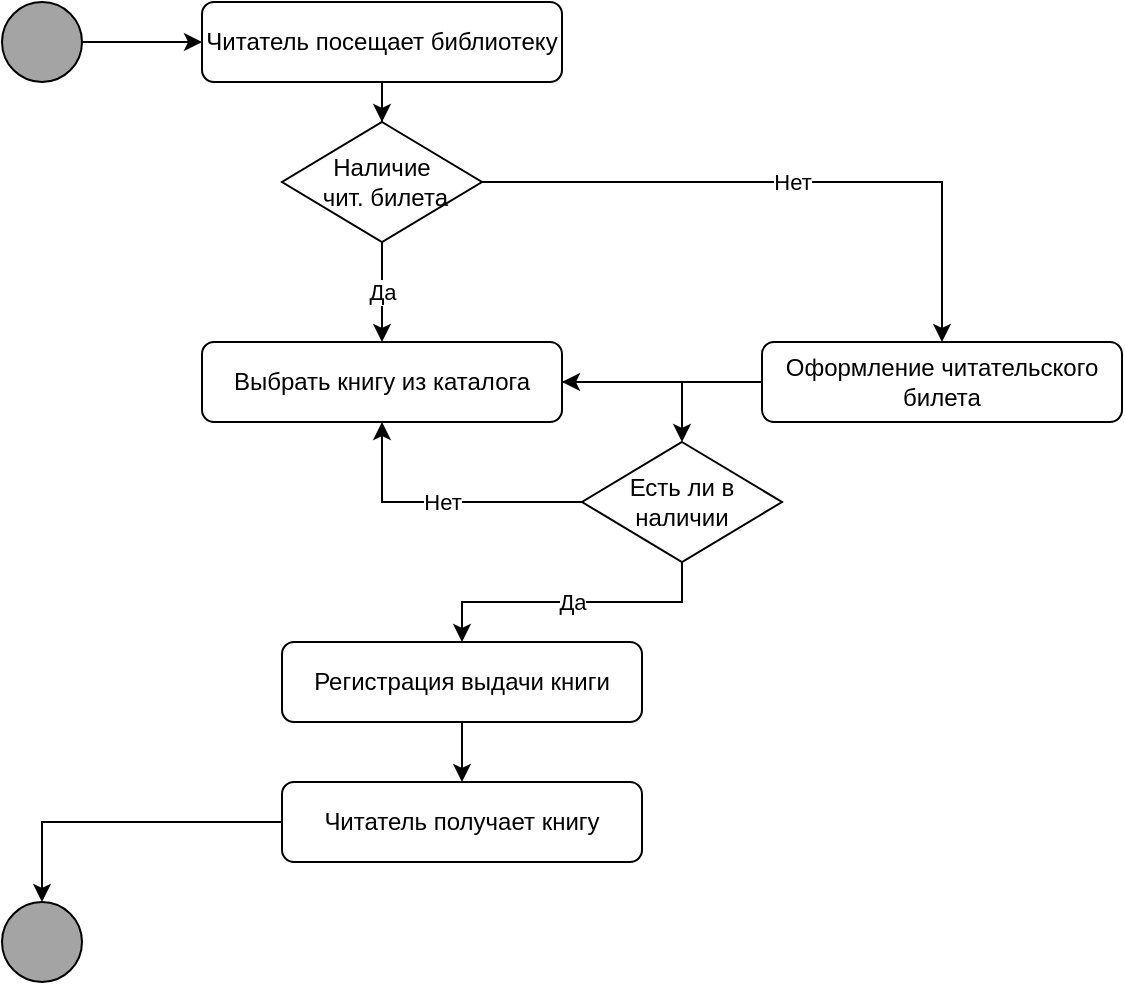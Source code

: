 <mxfile version="25.0.3">
  <diagram name="Library Activity Diagram" id="1">
    <mxGraphModel dx="1434" dy="772" grid="1" gridSize="10" guides="1" tooltips="1" connect="1" arrows="1" fold="1" page="1" pageScale="1" pageWidth="827" pageHeight="1169" math="0" shadow="0">
      <root>
        <mxCell id="0" />
        <mxCell id="1" parent="0" />
        <mxCell id="start" value="" style="ellipse;whiteSpace=wrap;html=1;fillColor=#A4A4A4;" parent="1" vertex="1">
          <mxGeometry x="50" y="50" width="40" height="40" as="geometry" />
        </mxCell>
        <mxCell id="reader_visits" value="Читатель посещает библиотеку" style="rounded=1;whiteSpace=wrap;html=1;" parent="1" vertex="1">
          <mxGeometry x="150" y="50" width="180" height="40" as="geometry" />
        </mxCell>
        <mxCell id="check_card" value="Наличие&lt;div&gt;&amp;nbsp;чит. билета&lt;/div&gt;" style="rhombus;whiteSpace=wrap;html=1;" parent="1" vertex="1">
          <mxGeometry x="190" y="110" width="100" height="60" as="geometry" />
        </mxCell>
        <mxCell id="issue_card" value="Оформление читательского билета" style="rounded=1;whiteSpace=wrap;html=1;" parent="1" vertex="1">
          <mxGeometry x="430" y="220" width="180" height="40" as="geometry" />
        </mxCell>
        <mxCell id="select_book" value="Выбрать книгу из каталога" style="rounded=1;whiteSpace=wrap;html=1;" parent="1" vertex="1">
          <mxGeometry x="150" y="220" width="180" height="40" as="geometry" />
        </mxCell>
        <mxCell id="check_availability" value="Есть ли в наличии" style="rhombus;whiteSpace=wrap;html=1;" parent="1" vertex="1">
          <mxGeometry x="340" y="270" width="100" height="60" as="geometry" />
        </mxCell>
        <mxCell id="register_issue" value="Регистрация выдачи книги" style="rounded=1;whiteSpace=wrap;html=1;" parent="1" vertex="1">
          <mxGeometry x="190" y="370" width="180" height="40" as="geometry" />
        </mxCell>
        <mxCell id="reader_receives" value="Читатель получает книгу" style="rounded=1;whiteSpace=wrap;html=1;" parent="1" vertex="1">
          <mxGeometry x="190" y="440" width="180" height="40" as="geometry" />
        </mxCell>
        <mxCell id="end" value="" style="ellipse;whiteSpace=wrap;html=1;fillColor=#A4A4A4;" parent="1" vertex="1">
          <mxGeometry x="50" y="500" width="40" height="40" as="geometry" />
        </mxCell>
        <mxCell id="edge1" style="edgeStyle=orthogonalEdgeStyle;rounded=0;orthogonalLoop=1;jettySize=auto;html=1;curved=0;" parent="1" source="start" target="reader_visits" edge="1">
          <mxGeometry relative="1" as="geometry" />
        </mxCell>
        <mxCell id="edge2" style="edgeStyle=orthogonalEdgeStyle;rounded=0;orthogonalLoop=1;jettySize=auto;html=1;curved=0;" parent="1" source="reader_visits" target="check_card" edge="1">
          <mxGeometry relative="1" as="geometry" />
        </mxCell>
        <mxCell id="edge3_yes" value="Да" style="edgeStyle=orthogonalEdgeStyle;rounded=0;orthogonalLoop=1;jettySize=auto;html=1;curved=0;" parent="1" source="check_card" target="select_book" edge="1">
          <mxGeometry relative="1" as="geometry" />
        </mxCell>
        <mxCell id="edge3_no" value="Нет" style="edgeStyle=orthogonalEdgeStyle;rounded=0;orthogonalLoop=1;jettySize=auto;html=1;curved=0;" parent="1" source="check_card" target="issue_card" edge="1">
          <mxGeometry relative="1" as="geometry" />
        </mxCell>
        <mxCell id="edge4" style="edgeStyle=orthogonalEdgeStyle;rounded=0;orthogonalLoop=1;jettySize=auto;html=1;curved=0;" parent="1" source="issue_card" target="select_book" edge="1">
          <mxGeometry relative="1" as="geometry" />
        </mxCell>
        <mxCell id="edge5" style="edgeStyle=orthogonalEdgeStyle;rounded=0;orthogonalLoop=1;jettySize=auto;html=1;curved=0;" parent="1" source="select_book" target="check_availability" edge="1">
          <mxGeometry relative="1" as="geometry" />
        </mxCell>
        <mxCell id="edge6_yes" value="Да" style="edgeStyle=orthogonalEdgeStyle;rounded=0;orthogonalLoop=1;jettySize=auto;html=1;curved=0;" parent="1" source="check_availability" target="register_issue" edge="1">
          <mxGeometry relative="1" as="geometry" />
        </mxCell>
        <mxCell id="edge6_no" value="Нет" style="edgeStyle=orthogonalEdgeStyle;rounded=0;orthogonalLoop=1;jettySize=auto;html=1;curved=0;" parent="1" source="check_availability" target="select_book" edge="1">
          <mxGeometry relative="1" as="geometry" />
        </mxCell>
        <mxCell id="edge7" style="edgeStyle=orthogonalEdgeStyle;rounded=0;orthogonalLoop=1;jettySize=auto;html=1;curved=0;" parent="1" source="register_issue" target="reader_receives" edge="1">
          <mxGeometry relative="1" as="geometry" />
        </mxCell>
        <mxCell id="edge8" style="edgeStyle=orthogonalEdgeStyle;rounded=0;orthogonalLoop=1;jettySize=auto;html=1;curved=0;" parent="1" source="reader_receives" target="end" edge="1">
          <mxGeometry relative="1" as="geometry" />
        </mxCell>
      </root>
    </mxGraphModel>
  </diagram>
</mxfile>
